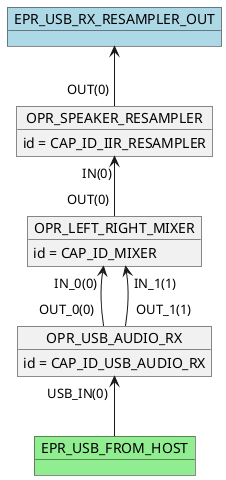 @startuml

    object OPR_USB_AUDIO_RX
    OPR_USB_AUDIO_RX : id = CAP_ID_USB_AUDIO_RX
    object OPR_LEFT_RIGHT_MIXER
    OPR_LEFT_RIGHT_MIXER : id = CAP_ID_MIXER
    object OPR_SPEAKER_RESAMPLER
    OPR_SPEAKER_RESAMPLER : id = CAP_ID_IIR_RESAMPLER
    OPR_LEFT_RIGHT_MIXER "IN_0(0)"<-- "OUT_0(0)" OPR_USB_AUDIO_RX
    OPR_LEFT_RIGHT_MIXER "IN_1(1)"<-- "OUT_1(1)" OPR_USB_AUDIO_RX
    OPR_SPEAKER_RESAMPLER "IN(0)"<-- "OUT(0)" OPR_LEFT_RIGHT_MIXER
    object EPR_USB_FROM_HOST #lightgreen
    OPR_USB_AUDIO_RX "USB_IN(0)" <-- EPR_USB_FROM_HOST
    object EPR_USB_RX_RESAMPLER_OUT #lightblue
    EPR_USB_RX_RESAMPLER_OUT <-- "OUT(0)" OPR_SPEAKER_RESAMPLER
@enduml
